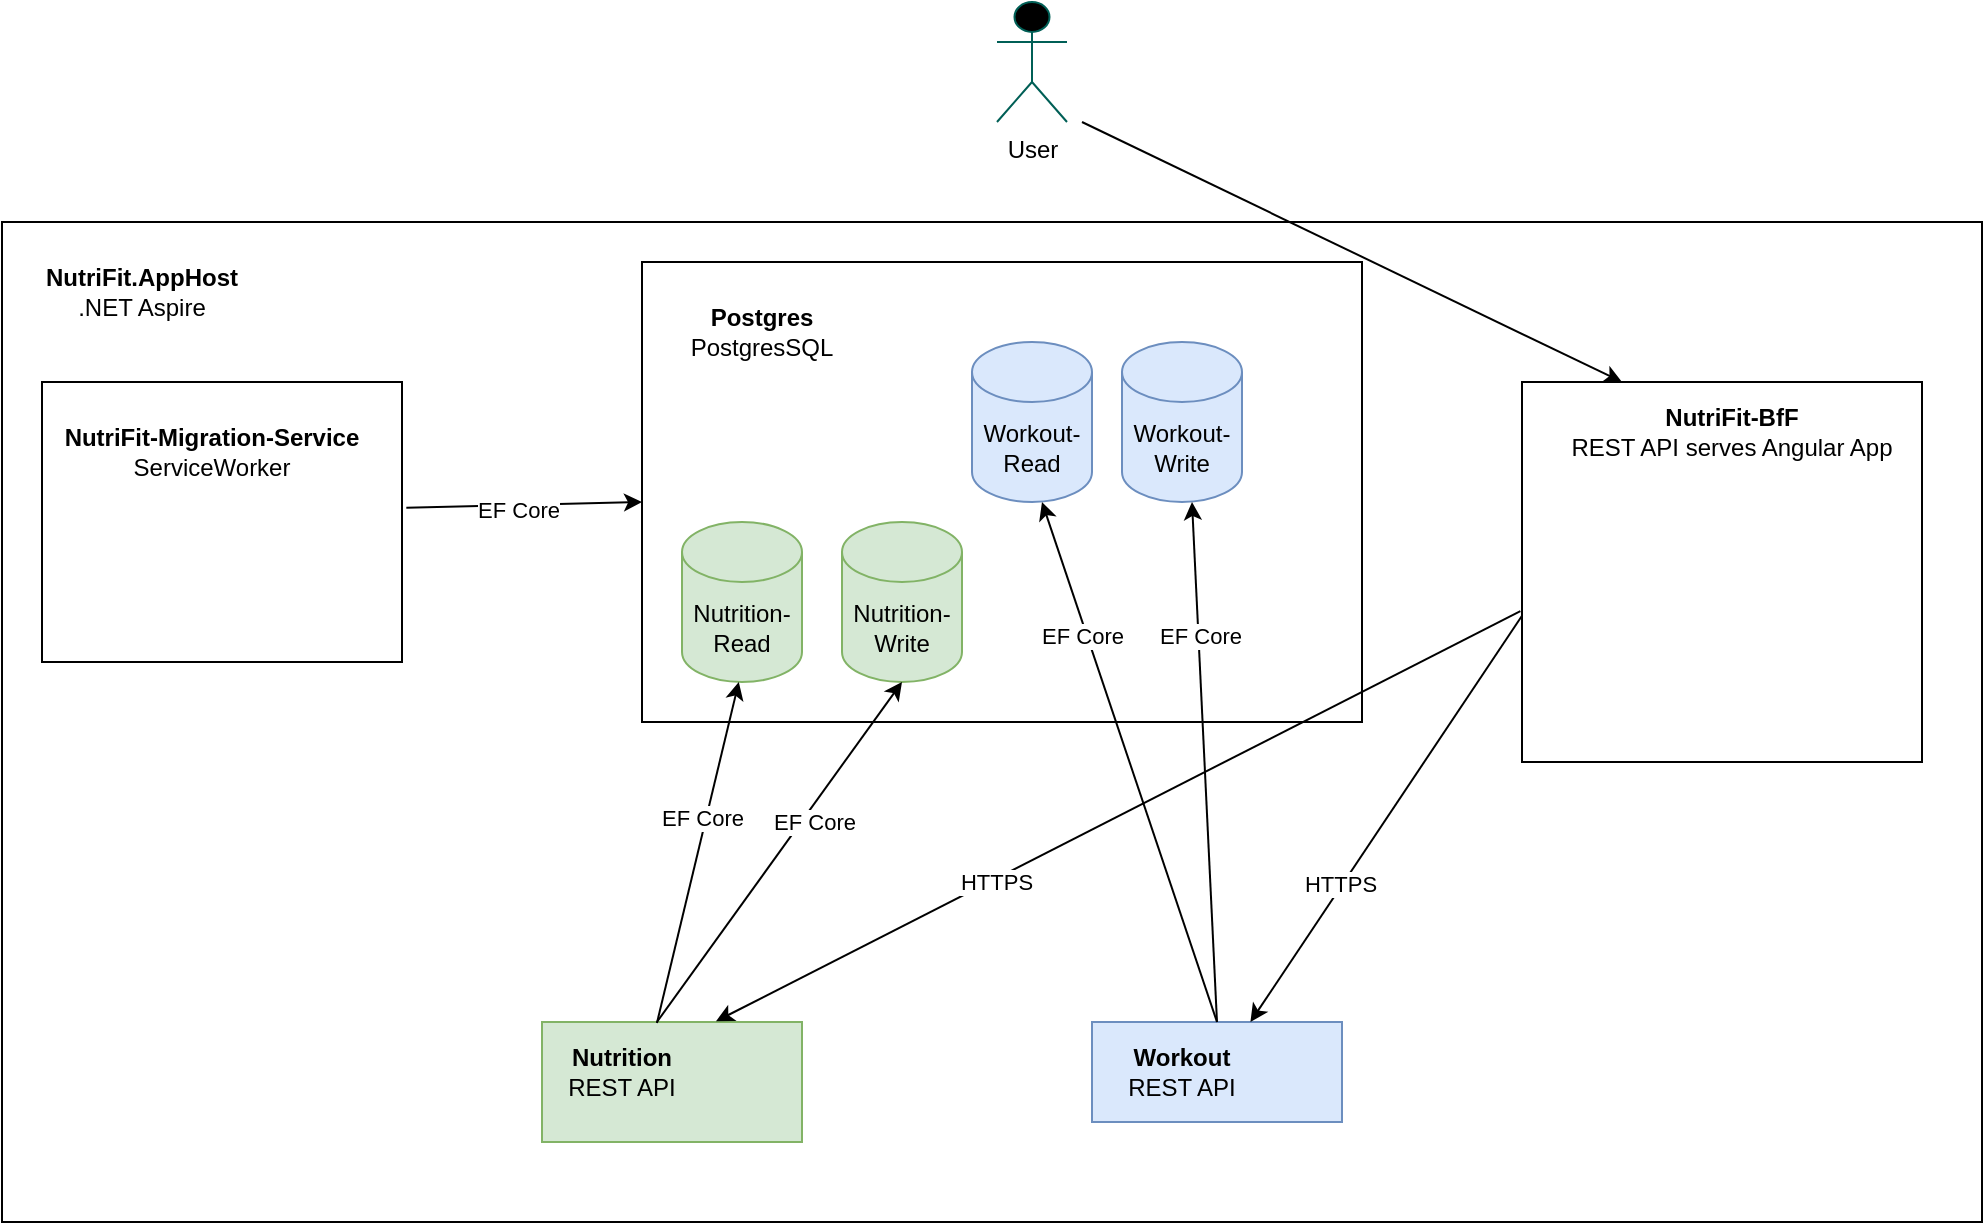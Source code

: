 <mxfile version="26.0.11">
  <diagram name="Page-1" id="5f0bae14-7c28-e335-631c-24af17079c00">
    <mxGraphModel dx="1562" dy="810" grid="1" gridSize="10" guides="1" tooltips="1" connect="1" arrows="1" fold="1" page="1" pageScale="1" pageWidth="1100" pageHeight="850" background="none" math="0" shadow="0">
      <root>
        <mxCell id="0" />
        <mxCell id="1" parent="0" />
        <mxCell id="Slwi_mcL8imp2NTaujXc-2" value="" style="rounded=0;whiteSpace=wrap;html=1;align=center;" parent="1" vertex="1">
          <mxGeometry x="230" y="230" width="990" height="500" as="geometry" />
        </mxCell>
        <mxCell id="Slwi_mcL8imp2NTaujXc-3" value="&lt;b&gt;NutriFit.AppHost &lt;/b&gt;.NET Aspire" style="text;html=1;align=center;verticalAlign=middle;whiteSpace=wrap;rounded=0;" parent="1" vertex="1">
          <mxGeometry x="240" y="250" width="120" height="30" as="geometry" />
        </mxCell>
        <mxCell id="Slwi_mcL8imp2NTaujXc-4" value="User" style="shape=umlActor;verticalLabelPosition=bottom;verticalAlign=top;html=1;outlineConnect=0;fillColor=light-dark(#005f56, #1f2f1e);gradientColor=light-dark(#005f56, #295a0d);strokeColor=light-dark(#005f56, #446e2c);direction=east;" parent="1" vertex="1">
          <mxGeometry x="727.5" y="120" width="35" height="60" as="geometry" />
        </mxCell>
        <mxCell id="Slwi_mcL8imp2NTaujXc-6" value="Workout-Read" style="shape=cylinder3;whiteSpace=wrap;html=1;boundedLbl=1;backgroundOutline=1;size=15;fillColor=#dae8fc;strokeColor=#6c8ebf;" parent="1" vertex="1">
          <mxGeometry x="715" y="290" width="60" height="80" as="geometry" />
        </mxCell>
        <mxCell id="Slwi_mcL8imp2NTaujXc-7" value="Workout-Write" style="shape=cylinder3;whiteSpace=wrap;html=1;boundedLbl=1;backgroundOutline=1;size=15;fillColor=#dae8fc;strokeColor=#6c8ebf;" parent="1" vertex="1">
          <mxGeometry x="790" y="290" width="60" height="80" as="geometry" />
        </mxCell>
        <mxCell id="Slwi_mcL8imp2NTaujXc-8" value="Nutrition-Write" style="shape=cylinder3;whiteSpace=wrap;html=1;boundedLbl=1;backgroundOutline=1;size=15;fillColor=#d5e8d4;strokeColor=#82b366;" parent="1" vertex="1">
          <mxGeometry x="650" y="380" width="60" height="80" as="geometry" />
        </mxCell>
        <mxCell id="Slwi_mcL8imp2NTaujXc-9" value="Nutrition-Read" style="shape=cylinder3;whiteSpace=wrap;html=1;boundedLbl=1;backgroundOutline=1;size=15;fillColor=#d5e8d4;strokeColor=#82b366;" parent="1" vertex="1">
          <mxGeometry x="570" y="380" width="60" height="80" as="geometry" />
        </mxCell>
        <mxCell id="c8qFC6k8u6gRKysFvK-F-1" value="" style="rounded=0;whiteSpace=wrap;html=1;fillColor=none;" vertex="1" parent="1">
          <mxGeometry x="250" y="310" width="180" height="140" as="geometry" />
        </mxCell>
        <mxCell id="c8qFC6k8u6gRKysFvK-F-4" value="&lt;b&gt;Postgres &lt;/b&gt;PostgresSQL" style="text;html=1;align=center;verticalAlign=middle;whiteSpace=wrap;rounded=0;" vertex="1" parent="1">
          <mxGeometry x="580" y="270" width="60" height="30" as="geometry" />
        </mxCell>
        <mxCell id="c8qFC6k8u6gRKysFvK-F-7" value="&lt;b&gt;NutriFit-Migration-Service &lt;/b&gt;ServiceWorker" style="text;html=1;align=center;verticalAlign=middle;whiteSpace=wrap;rounded=0;" vertex="1" parent="1">
          <mxGeometry x="260" y="330" width="150" height="30" as="geometry" />
        </mxCell>
        <mxCell id="c8qFC6k8u6gRKysFvK-F-8" value="" style="rounded=0;whiteSpace=wrap;html=1;fillColor=#d5e8d4;strokeColor=#82b366;" vertex="1" parent="1">
          <mxGeometry x="500" y="630" width="130" height="60" as="geometry" />
        </mxCell>
        <mxCell id="c8qFC6k8u6gRKysFvK-F-9" value="" style="rounded=0;whiteSpace=wrap;html=1;fillColor=none;strokeColor=default;" vertex="1" parent="1">
          <mxGeometry x="990" y="310" width="200" height="190" as="geometry" />
        </mxCell>
        <mxCell id="c8qFC6k8u6gRKysFvK-F-10" value="" style="rounded=0;whiteSpace=wrap;html=1;fillColor=#dae8fc;strokeColor=#6c8ebf;" vertex="1" parent="1">
          <mxGeometry x="775" y="630" width="125" height="50" as="geometry" />
        </mxCell>
        <mxCell id="c8qFC6k8u6gRKysFvK-F-12" value="&lt;b&gt;Nutrition &lt;/b&gt;REST API" style="text;html=1;align=center;verticalAlign=middle;whiteSpace=wrap;rounded=0;" vertex="1" parent="1">
          <mxGeometry x="510" y="640" width="60" height="30" as="geometry" />
        </mxCell>
        <mxCell id="c8qFC6k8u6gRKysFvK-F-13" value="&lt;b&gt;Workout &lt;/b&gt;REST API" style="text;html=1;align=center;verticalAlign=middle;whiteSpace=wrap;rounded=0;" vertex="1" parent="1">
          <mxGeometry x="790" y="640" width="60" height="30" as="geometry" />
        </mxCell>
        <mxCell id="c8qFC6k8u6gRKysFvK-F-14" value="&lt;b&gt;NutriFit-BfF&lt;/b&gt;&lt;div&gt;REST API serves Angular App&lt;/div&gt;" style="text;html=1;align=center;verticalAlign=middle;whiteSpace=wrap;rounded=0;" vertex="1" parent="1">
          <mxGeometry x="1010" y="320" width="170" height="30" as="geometry" />
        </mxCell>
        <mxCell id="c8qFC6k8u6gRKysFvK-F-17" value="" style="endArrow=classic;html=1;rounded=0;entryX=0;entryY=0.5;entryDx=0;entryDy=0;exitX=1.012;exitY=0.449;exitDx=0;exitDy=0;exitPerimeter=0;" edge="1" parent="1" source="c8qFC6k8u6gRKysFvK-F-1">
          <mxGeometry width="50" height="50" relative="1" as="geometry">
            <mxPoint x="420" y="435" as="sourcePoint" />
            <mxPoint x="550" y="370" as="targetPoint" />
          </mxGeometry>
        </mxCell>
        <mxCell id="c8qFC6k8u6gRKysFvK-F-18" value="EF Core" style="edgeLabel;html=1;align=center;verticalAlign=middle;resizable=0;points=[];" vertex="1" connectable="0" parent="c8qFC6k8u6gRKysFvK-F-17">
          <mxGeometry x="-0.051" y="-2" relative="1" as="geometry">
            <mxPoint as="offset" />
          </mxGeometry>
        </mxCell>
        <mxCell id="c8qFC6k8u6gRKysFvK-F-20" value="" style="endArrow=classic;html=1;rounded=0;exitX=0.442;exitY=0.009;exitDx=0;exitDy=0;exitPerimeter=0;" edge="1" parent="1" source="c8qFC6k8u6gRKysFvK-F-8">
          <mxGeometry width="50" height="50" relative="1" as="geometry">
            <mxPoint x="510" y="590" as="sourcePoint" />
            <mxPoint x="598.4" y="460" as="targetPoint" />
          </mxGeometry>
        </mxCell>
        <mxCell id="c8qFC6k8u6gRKysFvK-F-27" value="EF Core" style="edgeLabel;html=1;align=center;verticalAlign=middle;resizable=0;points=[];" vertex="1" connectable="0" parent="c8qFC6k8u6gRKysFvK-F-20">
          <mxGeometry x="0.203" y="2" relative="1" as="geometry">
            <mxPoint as="offset" />
          </mxGeometry>
        </mxCell>
        <mxCell id="c8qFC6k8u6gRKysFvK-F-21" value="" style="endArrow=classic;html=1;rounded=0;exitX=0.442;exitY=0;exitDx=0;exitDy=0;exitPerimeter=0;" edge="1" parent="1" source="c8qFC6k8u6gRKysFvK-F-8">
          <mxGeometry width="50" height="50" relative="1" as="geometry">
            <mxPoint x="630" y="510" as="sourcePoint" />
            <mxPoint x="680" y="460" as="targetPoint" />
          </mxGeometry>
        </mxCell>
        <mxCell id="c8qFC6k8u6gRKysFvK-F-28" value="EF Core" style="edgeLabel;html=1;align=center;verticalAlign=middle;resizable=0;points=[];" vertex="1" connectable="0" parent="c8qFC6k8u6gRKysFvK-F-21">
          <mxGeometry x="0.221" y="-4" relative="1" as="geometry">
            <mxPoint y="1" as="offset" />
          </mxGeometry>
        </mxCell>
        <mxCell id="c8qFC6k8u6gRKysFvK-F-22" value="" style="endArrow=classic;html=1;rounded=0;exitX=0.5;exitY=0;exitDx=0;exitDy=0;" edge="1" parent="1" source="c8qFC6k8u6gRKysFvK-F-10">
          <mxGeometry width="50" height="50" relative="1" as="geometry">
            <mxPoint x="700" y="420" as="sourcePoint" />
            <mxPoint x="750" y="370" as="targetPoint" />
          </mxGeometry>
        </mxCell>
        <mxCell id="c8qFC6k8u6gRKysFvK-F-30" value="EF Core" style="edgeLabel;html=1;align=center;verticalAlign=middle;resizable=0;points=[];" vertex="1" connectable="0" parent="c8qFC6k8u6gRKysFvK-F-22">
          <mxGeometry x="0.49" y="3" relative="1" as="geometry">
            <mxPoint as="offset" />
          </mxGeometry>
        </mxCell>
        <mxCell id="c8qFC6k8u6gRKysFvK-F-24" value="" style="endArrow=classic;html=1;rounded=0;exitX=0.5;exitY=0;exitDx=0;exitDy=0;" edge="1" parent="1" source="c8qFC6k8u6gRKysFvK-F-10">
          <mxGeometry width="50" height="50" relative="1" as="geometry">
            <mxPoint x="775" y="420" as="sourcePoint" />
            <mxPoint x="825" y="370" as="targetPoint" />
          </mxGeometry>
        </mxCell>
        <mxCell id="c8qFC6k8u6gRKysFvK-F-31" value="EF Core" style="edgeLabel;html=1;align=center;verticalAlign=middle;resizable=0;points=[];" vertex="1" connectable="0" parent="c8qFC6k8u6gRKysFvK-F-24">
          <mxGeometry x="0.488" y="-1" relative="1" as="geometry">
            <mxPoint as="offset" />
          </mxGeometry>
        </mxCell>
        <mxCell id="c8qFC6k8u6gRKysFvK-F-25" value="" style="endArrow=classic;html=1;rounded=0;entryX=0.669;entryY=-0.006;entryDx=0;entryDy=0;entryPerimeter=0;exitX=-0.004;exitY=0.603;exitDx=0;exitDy=0;exitPerimeter=0;" edge="1" parent="1" source="c8qFC6k8u6gRKysFvK-F-9" target="c8qFC6k8u6gRKysFvK-F-8">
          <mxGeometry width="50" height="50" relative="1" as="geometry">
            <mxPoint x="990" y="505.507" as="sourcePoint" />
            <mxPoint x="800" y="500" as="targetPoint" />
          </mxGeometry>
        </mxCell>
        <mxCell id="c8qFC6k8u6gRKysFvK-F-32" value="HTTPS" style="edgeLabel;html=1;align=center;verticalAlign=middle;resizable=0;points=[];" vertex="1" connectable="0" parent="c8qFC6k8u6gRKysFvK-F-25">
          <mxGeometry x="0.307" y="1" relative="1" as="geometry">
            <mxPoint as="offset" />
          </mxGeometry>
        </mxCell>
        <mxCell id="c8qFC6k8u6gRKysFvK-F-26" value="" style="endArrow=classic;html=1;rounded=0;exitX=0;exitY=0.615;exitDx=0;exitDy=0;exitPerimeter=0;" edge="1" parent="1" source="c8qFC6k8u6gRKysFvK-F-9" target="c8qFC6k8u6gRKysFvK-F-10">
          <mxGeometry width="50" height="50" relative="1" as="geometry">
            <mxPoint x="1110" y="605.176" as="sourcePoint" />
            <mxPoint x="1000" y="600" as="targetPoint" />
          </mxGeometry>
        </mxCell>
        <mxCell id="c8qFC6k8u6gRKysFvK-F-33" value="HTTPS" style="edgeLabel;html=1;align=center;verticalAlign=middle;resizable=0;points=[];" vertex="1" connectable="0" parent="c8qFC6k8u6gRKysFvK-F-26">
          <mxGeometry x="0.325" y="-1" relative="1" as="geometry">
            <mxPoint as="offset" />
          </mxGeometry>
        </mxCell>
        <mxCell id="c8qFC6k8u6gRKysFvK-F-34" value="" style="endArrow=classic;html=1;rounded=0;entryX=0.25;entryY=0;entryDx=0;entryDy=0;" edge="1" parent="1" target="c8qFC6k8u6gRKysFvK-F-9">
          <mxGeometry width="50" height="50" relative="1" as="geometry">
            <mxPoint x="770" y="180" as="sourcePoint" />
            <mxPoint x="860" y="130" as="targetPoint" />
          </mxGeometry>
        </mxCell>
        <mxCell id="c8qFC6k8u6gRKysFvK-F-36" value="" style="rounded=0;whiteSpace=wrap;html=1;fillColor=none;" vertex="1" parent="1">
          <mxGeometry x="550" y="250" width="360" height="230" as="geometry" />
        </mxCell>
      </root>
    </mxGraphModel>
  </diagram>
</mxfile>
